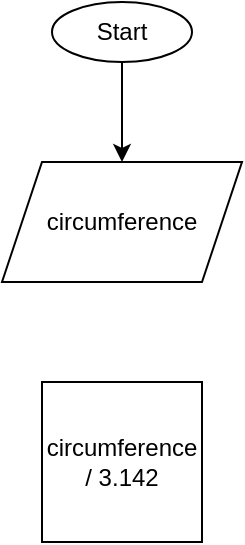 <mxfile version="22.0.8" type="github">
  <diagram id="C5RBs43oDa-KdzZeNtuy" name="Page-1">
    <mxGraphModel dx="209" dy="784" grid="1" gridSize="10" guides="1" tooltips="1" connect="1" arrows="1" fold="1" page="1" pageScale="1" pageWidth="827" pageHeight="1169" math="0" shadow="0">
      <root>
        <mxCell id="WIyWlLk6GJQsqaUBKTNV-0" />
        <mxCell id="WIyWlLk6GJQsqaUBKTNV-1" parent="WIyWlLk6GJQsqaUBKTNV-0" />
        <mxCell id="tHAQ9_R65JIWhHBERZZs-3" style="edgeStyle=orthogonalEdgeStyle;rounded=0;orthogonalLoop=1;jettySize=auto;html=1;" parent="WIyWlLk6GJQsqaUBKTNV-1" source="tHAQ9_R65JIWhHBERZZs-0" target="tHAQ9_R65JIWhHBERZZs-1" edge="1">
          <mxGeometry relative="1" as="geometry" />
        </mxCell>
        <mxCell id="tHAQ9_R65JIWhHBERZZs-0" value="Start" style="ellipse;whiteSpace=wrap;html=1;" parent="WIyWlLk6GJQsqaUBKTNV-1" vertex="1">
          <mxGeometry x="130" y="60" width="70" height="30" as="geometry" />
        </mxCell>
        <mxCell id="tHAQ9_R65JIWhHBERZZs-1" value="circumference" style="shape=parallelogram;perimeter=parallelogramPerimeter;whiteSpace=wrap;html=1;fixedSize=1;" parent="WIyWlLk6GJQsqaUBKTNV-1" vertex="1">
          <mxGeometry x="105" y="140" width="120" height="60" as="geometry" />
        </mxCell>
        <mxCell id="tHAQ9_R65JIWhHBERZZs-4" value="circumference /&amp;nbsp;3.142" style="whiteSpace=wrap;html=1;aspect=fixed;" parent="WIyWlLk6GJQsqaUBKTNV-1" vertex="1">
          <mxGeometry x="125" y="250" width="80" height="80" as="geometry" />
        </mxCell>
      </root>
    </mxGraphModel>
  </diagram>
</mxfile>

